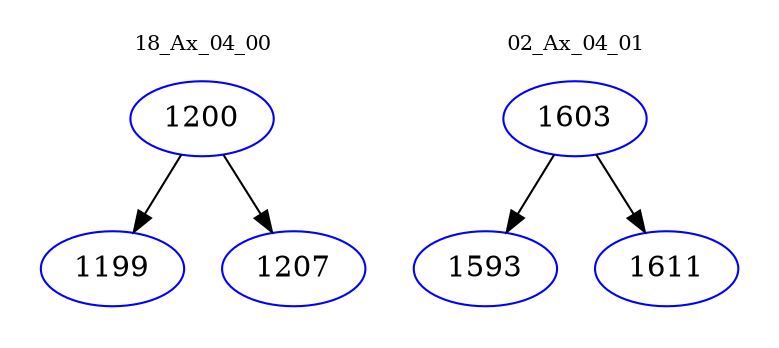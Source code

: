 digraph{
subgraph cluster_0 {
color = white
label = "18_Ax_04_00";
fontsize=10;
T0_1200 [label="1200", color="blue"]
T0_1200 -> T0_1199 [color="black"]
T0_1199 [label="1199", color="blue"]
T0_1200 -> T0_1207 [color="black"]
T0_1207 [label="1207", color="blue"]
}
subgraph cluster_1 {
color = white
label = "02_Ax_04_01";
fontsize=10;
T1_1603 [label="1603", color="blue"]
T1_1603 -> T1_1593 [color="black"]
T1_1593 [label="1593", color="blue"]
T1_1603 -> T1_1611 [color="black"]
T1_1611 [label="1611", color="blue"]
}
}
